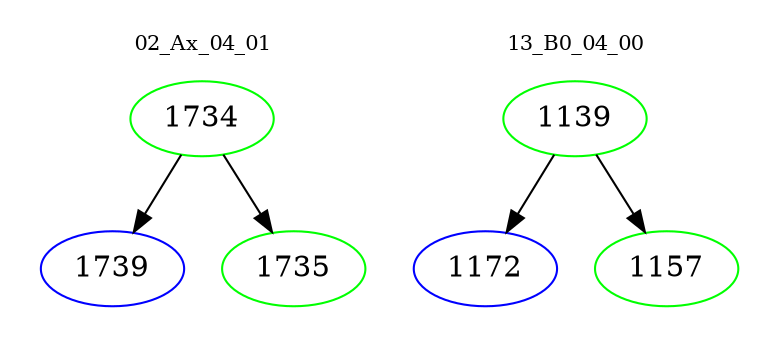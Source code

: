 digraph{
subgraph cluster_0 {
color = white
label = "02_Ax_04_01";
fontsize=10;
T0_1734 [label="1734", color="green"]
T0_1734 -> T0_1739 [color="black"]
T0_1739 [label="1739", color="blue"]
T0_1734 -> T0_1735 [color="black"]
T0_1735 [label="1735", color="green"]
}
subgraph cluster_1 {
color = white
label = "13_B0_04_00";
fontsize=10;
T1_1139 [label="1139", color="green"]
T1_1139 -> T1_1172 [color="black"]
T1_1172 [label="1172", color="blue"]
T1_1139 -> T1_1157 [color="black"]
T1_1157 [label="1157", color="green"]
}
}

